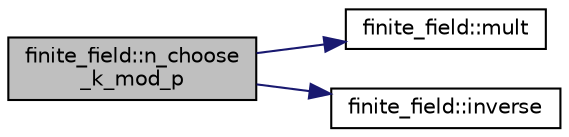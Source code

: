 digraph "finite_field::n_choose_k_mod_p"
{
  edge [fontname="Helvetica",fontsize="10",labelfontname="Helvetica",labelfontsize="10"];
  node [fontname="Helvetica",fontsize="10",shape=record];
  rankdir="LR";
  Node12840 [label="finite_field::n_choose\l_k_mod_p",height=0.2,width=0.4,color="black", fillcolor="grey75", style="filled", fontcolor="black"];
  Node12840 -> Node12841 [color="midnightblue",fontsize="10",style="solid",fontname="Helvetica"];
  Node12841 [label="finite_field::mult",height=0.2,width=0.4,color="black", fillcolor="white", style="filled",URL="$df/d5a/classfinite__field.html#a24fb5917aa6d4d656fd855b7f44a13b0"];
  Node12840 -> Node12842 [color="midnightblue",fontsize="10",style="solid",fontname="Helvetica"];
  Node12842 [label="finite_field::inverse",height=0.2,width=0.4,color="black", fillcolor="white", style="filled",URL="$df/d5a/classfinite__field.html#a69f2a12c01e70b7ce2d115c5221c9cdd"];
}
